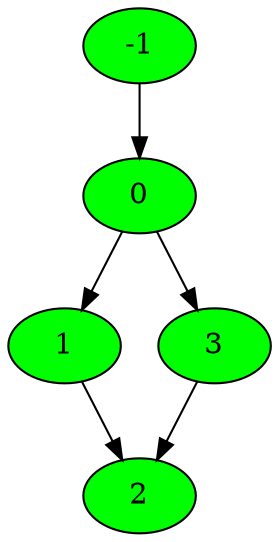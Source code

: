 digraph statespace {
node [style=filled]
0 [fillcolor=green]
1 [fillcolor=green]
0 -> 1
3 [fillcolor=green]
0 -> 3
-1 [fillcolor=green]
-1 -> 0
1 [fillcolor=green]
2 [fillcolor=green]
1 -> 2
3 [fillcolor=green]
3 -> 2
}
